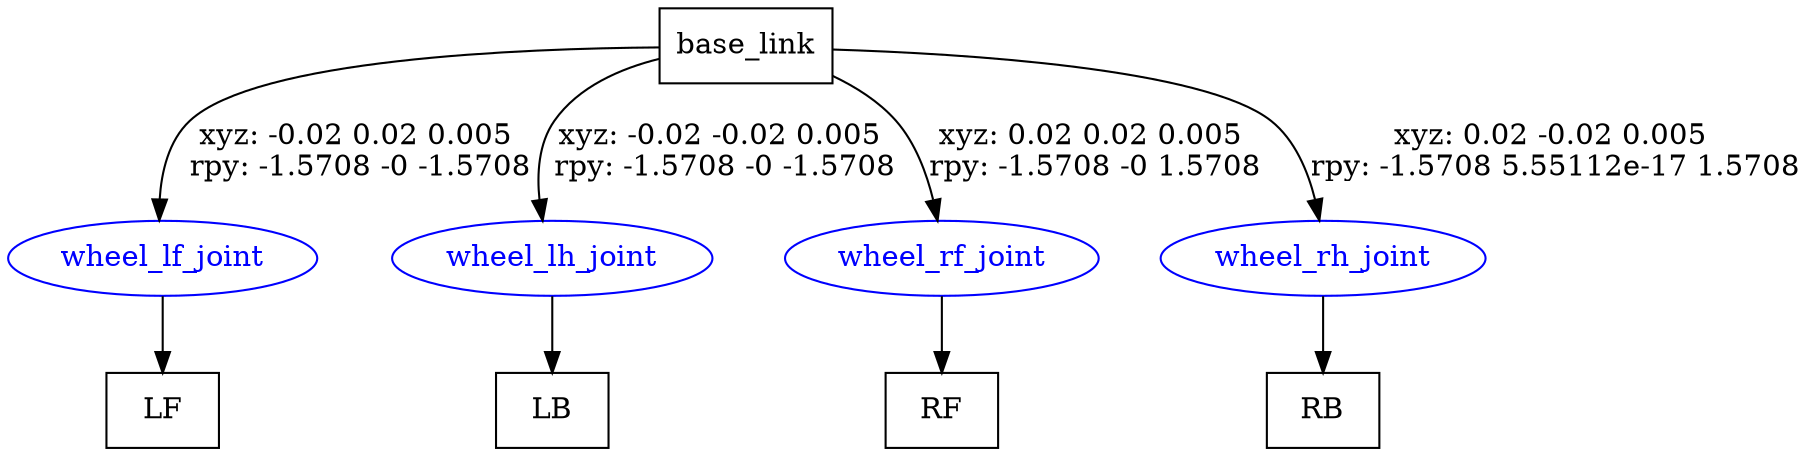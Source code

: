 digraph G {
node [shape=box];
"base_link" [label="base_link"];
"LF" [label="LF"];
"LB" [label="LB"];
"RF" [label="RF"];
"RB" [label="RB"];
node [shape=ellipse, color=blue, fontcolor=blue];
"base_link" -> "wheel_lf_joint" [label="xyz: -0.02 0.02 0.005 \nrpy: -1.5708 -0 -1.5708"]
"wheel_lf_joint" -> "LF"
"base_link" -> "wheel_lh_joint" [label="xyz: -0.02 -0.02 0.005 \nrpy: -1.5708 -0 -1.5708"]
"wheel_lh_joint" -> "LB"
"base_link" -> "wheel_rf_joint" [label="xyz: 0.02 0.02 0.005 \nrpy: -1.5708 -0 1.5708"]
"wheel_rf_joint" -> "RF"
"base_link" -> "wheel_rh_joint" [label="xyz: 0.02 -0.02 0.005 \nrpy: -1.5708 5.55112e-17 1.5708"]
"wheel_rh_joint" -> "RB"
}
